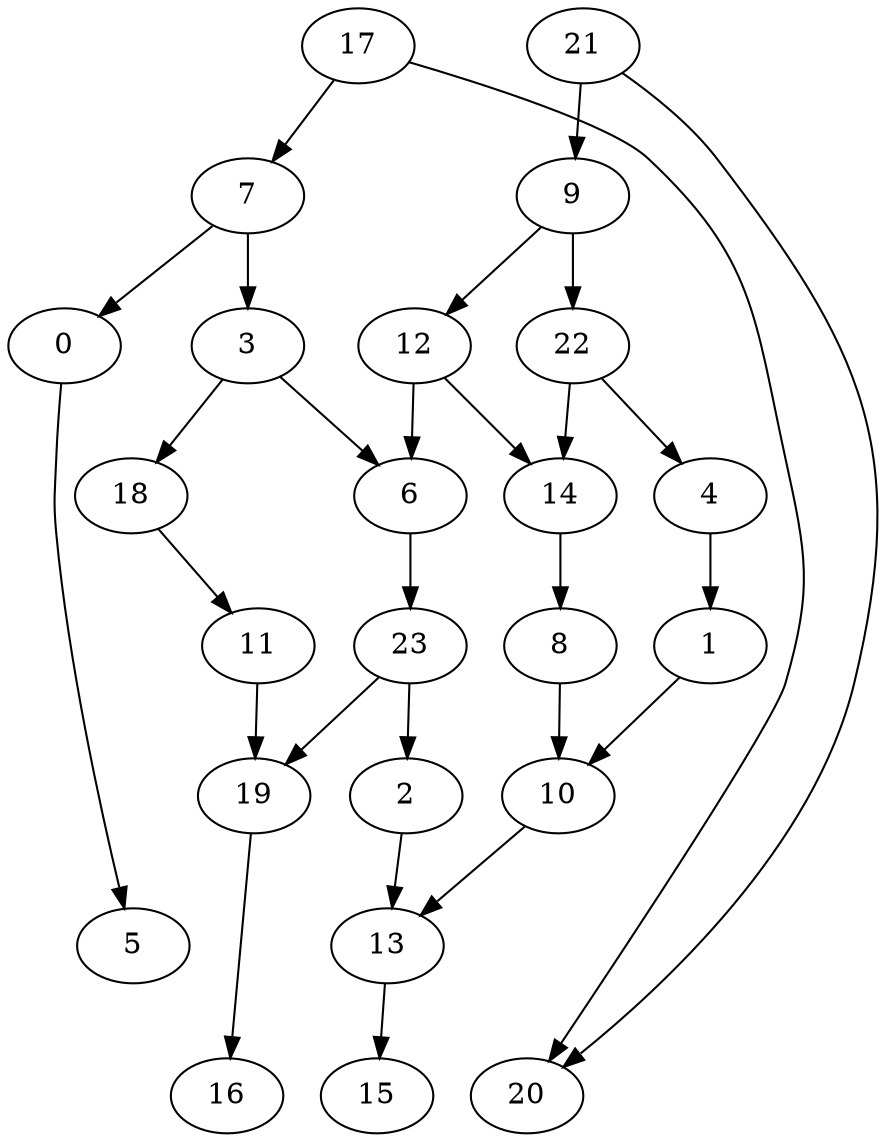 digraph g {
0;
1;
2;
3;
4;
5;
6;
7;
8;
9;
10;
11;
12;
13;
14;
15;
16;
17;
18;
19;
20;
21;
22;
23;
0 -> 5 [weight=0];
1 -> 10 [weight=0];
2 -> 13 [weight=0];
3 -> 6 [weight=0];
3 -> 18 [weight=0];
4 -> 1 [weight=0];
6 -> 23 [weight=0];
7 -> 0 [weight=0];
7 -> 3 [weight=1];
8 -> 10 [weight=0];
9 -> 12 [weight=0];
9 -> 22 [weight=1];
10 -> 13 [weight=0];
11 -> 19 [weight=0];
12 -> 6 [weight=0];
12 -> 14 [weight=0];
13 -> 15 [weight=0];
14 -> 8 [weight=0];
17 -> 20 [weight=0];
17 -> 7 [weight=0];
18 -> 11 [weight=0];
19 -> 16 [weight=0];
21 -> 20 [weight=0];
21 -> 9 [weight=0];
22 -> 14 [weight=0];
22 -> 4 [weight=0];
23 -> 19 [weight=0];
23 -> 2 [weight=0];
}

